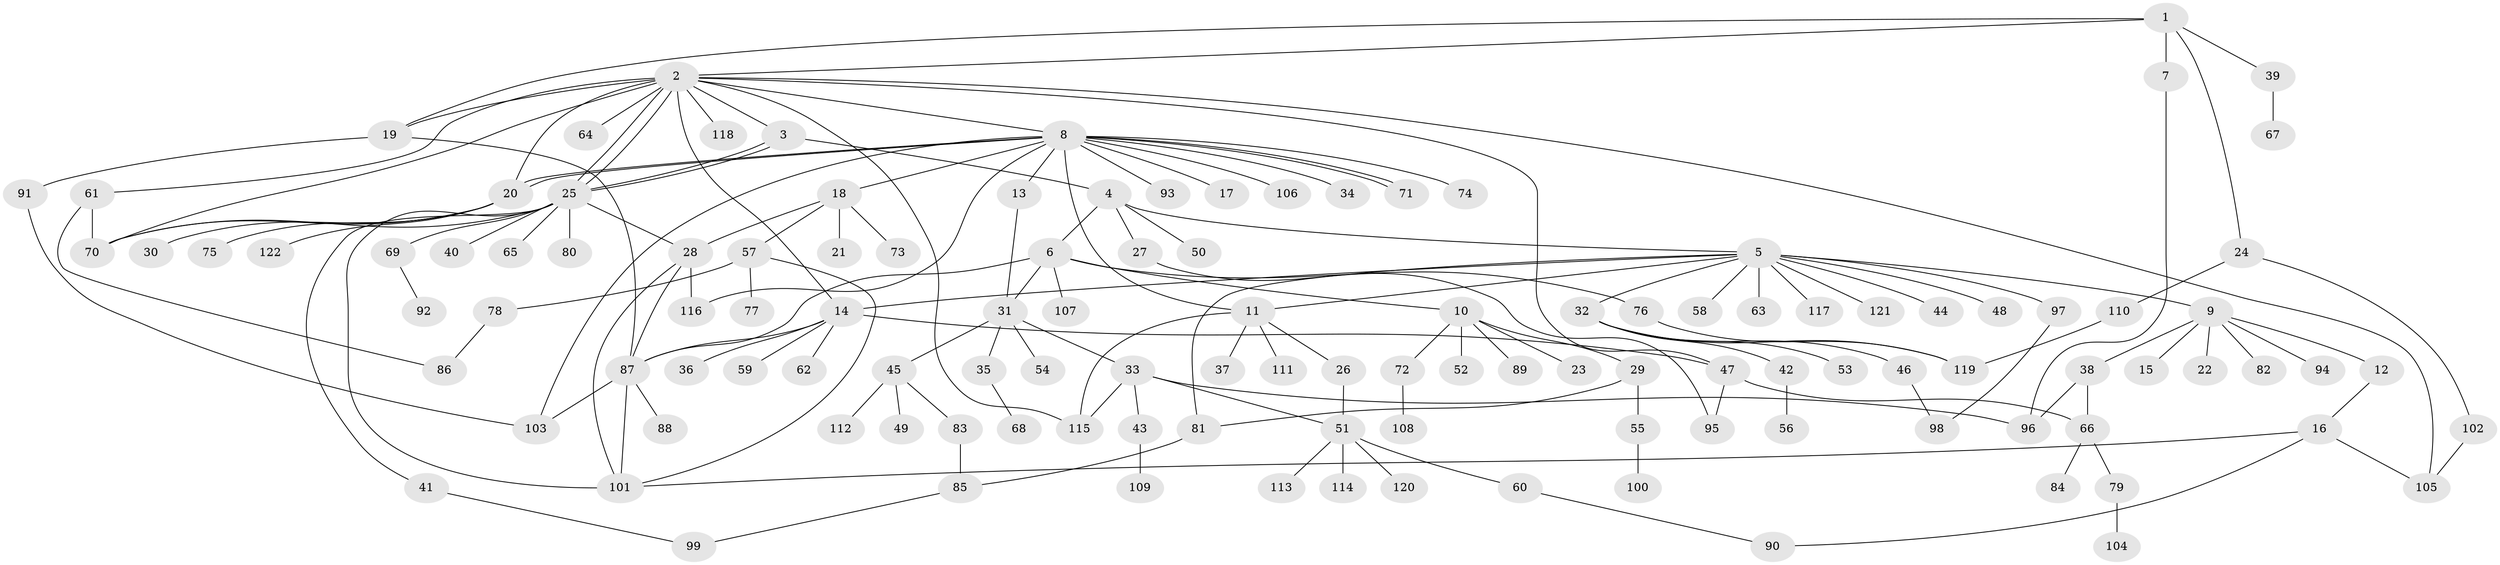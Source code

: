 // coarse degree distribution, {5: 0.03333333333333333, 13: 0.011111111111111112, 4: 0.08888888888888889, 9: 0.011111111111111112, 14: 0.011111111111111112, 2: 0.15555555555555556, 19: 0.011111111111111112, 6: 0.06666666666666667, 8: 0.011111111111111112, 1: 0.4888888888888889, 3: 0.08888888888888889, 11: 0.011111111111111112, 7: 0.011111111111111112}
// Generated by graph-tools (version 1.1) at 2025/23/03/03/25 07:23:52]
// undirected, 122 vertices, 163 edges
graph export_dot {
graph [start="1"]
  node [color=gray90,style=filled];
  1;
  2;
  3;
  4;
  5;
  6;
  7;
  8;
  9;
  10;
  11;
  12;
  13;
  14;
  15;
  16;
  17;
  18;
  19;
  20;
  21;
  22;
  23;
  24;
  25;
  26;
  27;
  28;
  29;
  30;
  31;
  32;
  33;
  34;
  35;
  36;
  37;
  38;
  39;
  40;
  41;
  42;
  43;
  44;
  45;
  46;
  47;
  48;
  49;
  50;
  51;
  52;
  53;
  54;
  55;
  56;
  57;
  58;
  59;
  60;
  61;
  62;
  63;
  64;
  65;
  66;
  67;
  68;
  69;
  70;
  71;
  72;
  73;
  74;
  75;
  76;
  77;
  78;
  79;
  80;
  81;
  82;
  83;
  84;
  85;
  86;
  87;
  88;
  89;
  90;
  91;
  92;
  93;
  94;
  95;
  96;
  97;
  98;
  99;
  100;
  101;
  102;
  103;
  104;
  105;
  106;
  107;
  108;
  109;
  110;
  111;
  112;
  113;
  114;
  115;
  116;
  117;
  118;
  119;
  120;
  121;
  122;
  1 -- 2;
  1 -- 7;
  1 -- 19;
  1 -- 24;
  1 -- 39;
  2 -- 3;
  2 -- 8;
  2 -- 14;
  2 -- 19;
  2 -- 20;
  2 -- 25;
  2 -- 25;
  2 -- 47;
  2 -- 61;
  2 -- 64;
  2 -- 70;
  2 -- 105;
  2 -- 115;
  2 -- 118;
  3 -- 4;
  3 -- 25;
  3 -- 25;
  4 -- 5;
  4 -- 6;
  4 -- 27;
  4 -- 50;
  5 -- 9;
  5 -- 11;
  5 -- 14;
  5 -- 32;
  5 -- 44;
  5 -- 48;
  5 -- 58;
  5 -- 63;
  5 -- 81;
  5 -- 97;
  5 -- 117;
  5 -- 121;
  6 -- 10;
  6 -- 31;
  6 -- 76;
  6 -- 87;
  6 -- 107;
  7 -- 96;
  8 -- 11;
  8 -- 13;
  8 -- 17;
  8 -- 18;
  8 -- 20;
  8 -- 20;
  8 -- 34;
  8 -- 71;
  8 -- 71;
  8 -- 74;
  8 -- 93;
  8 -- 103;
  8 -- 106;
  8 -- 116;
  9 -- 12;
  9 -- 15;
  9 -- 22;
  9 -- 38;
  9 -- 82;
  9 -- 94;
  10 -- 23;
  10 -- 29;
  10 -- 52;
  10 -- 72;
  10 -- 89;
  11 -- 26;
  11 -- 37;
  11 -- 111;
  11 -- 115;
  12 -- 16;
  13 -- 31;
  14 -- 36;
  14 -- 47;
  14 -- 59;
  14 -- 62;
  14 -- 87;
  16 -- 90;
  16 -- 101;
  16 -- 105;
  18 -- 21;
  18 -- 28;
  18 -- 57;
  18 -- 73;
  19 -- 87;
  19 -- 91;
  20 -- 30;
  20 -- 70;
  20 -- 75;
  20 -- 122;
  24 -- 102;
  24 -- 110;
  25 -- 28;
  25 -- 40;
  25 -- 41;
  25 -- 65;
  25 -- 69;
  25 -- 70;
  25 -- 80;
  25 -- 101;
  26 -- 51;
  27 -- 95;
  28 -- 87;
  28 -- 101;
  28 -- 116;
  29 -- 55;
  29 -- 81;
  31 -- 33;
  31 -- 35;
  31 -- 45;
  31 -- 54;
  32 -- 42;
  32 -- 46;
  32 -- 53;
  32 -- 119;
  33 -- 43;
  33 -- 51;
  33 -- 96;
  33 -- 115;
  35 -- 68;
  38 -- 66;
  38 -- 96;
  39 -- 67;
  41 -- 99;
  42 -- 56;
  43 -- 109;
  45 -- 49;
  45 -- 83;
  45 -- 112;
  46 -- 98;
  47 -- 66;
  47 -- 95;
  51 -- 60;
  51 -- 113;
  51 -- 114;
  51 -- 120;
  55 -- 100;
  57 -- 77;
  57 -- 78;
  57 -- 101;
  60 -- 90;
  61 -- 70;
  61 -- 86;
  66 -- 79;
  66 -- 84;
  69 -- 92;
  72 -- 108;
  76 -- 119;
  78 -- 86;
  79 -- 104;
  81 -- 85;
  83 -- 85;
  85 -- 99;
  87 -- 88;
  87 -- 101;
  87 -- 103;
  91 -- 103;
  97 -- 98;
  102 -- 105;
  110 -- 119;
}
